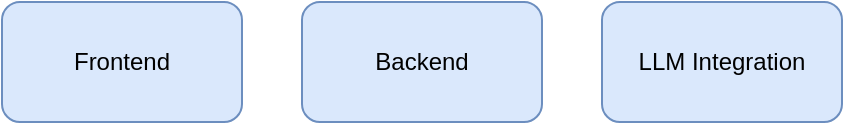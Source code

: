 <?xml version="1.0" encoding="UTF-8"?>
<mxfile>
  <diagram name="Component Interaction">
    <mxGraphModel>
      <root>
        <mxCell id="0"/>
        <mxCell id="1" parent="0"/>
        <mxCell id="2" value="Frontend" style="rounded=1;whiteSpace=wrap;html=1;fillColor=#dae8fc;strokeColor=#6c8ebf;" vertex="1" parent="1">
          <mxGeometry x="100" y="100" width="120" height="60" as="geometry"/>
        </mxCell>
        <mxCell id="3" value="Backend" style="rounded=1;whiteSpace=wrap;html=1;fillColor=#dae8fc;strokeColor=#6c8ebf;" vertex="1" parent="1">
          <mxGeometry x="250" y="100" width="120" height="60" as="geometry"/>
        </mxCell>
        <mxCell id="4" value="LLM Integration" style="rounded=1;whiteSpace=wrap;html=1;fillColor=#dae8fc;strokeColor=#6c8ebf;" vertex="1" parent="1">
          <mxGeometry x="400" y="100" width="120" height="60" as="geometry"/>
        </mxCell>
      </root>
    </mxGraphModel>
  </diagram>
</mxfile>